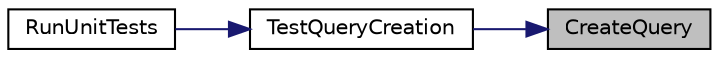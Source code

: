 digraph "CreateQuery"
{
 // LATEX_PDF_SIZE
  edge [fontname="Helvetica",fontsize="10",labelfontname="Helvetica",labelfontsize="10"];
  node [fontname="Helvetica",fontsize="10",shape=record];
  rankdir="RL";
  Node1 [label="CreateQuery",height=0.2,width=0.4,color="black", fillcolor="grey75", style="filled", fontcolor="black",tooltip=" "];
  Node1 -> Node2 [dir="back",color="midnightblue",fontsize="10",style="solid",fontname="Helvetica"];
  Node2 [label="TestQueryCreation",height=0.2,width=0.4,color="black", fillcolor="white", style="filled",URL="$_tests_8h.html#ac00dc0a497344934b93cf223e1d2bc02",tooltip="tests query creation"];
  Node2 -> Node3 [dir="back",color="midnightblue",fontsize="10",style="solid",fontname="Helvetica"];
  Node3 [label="RunUnitTests",height=0.2,width=0.4,color="black", fillcolor="white", style="filled",URL="$_tests_8h.html#aa97a9cda58fa10ff835b18f62ca5ac81",tooltip=" "];
}

